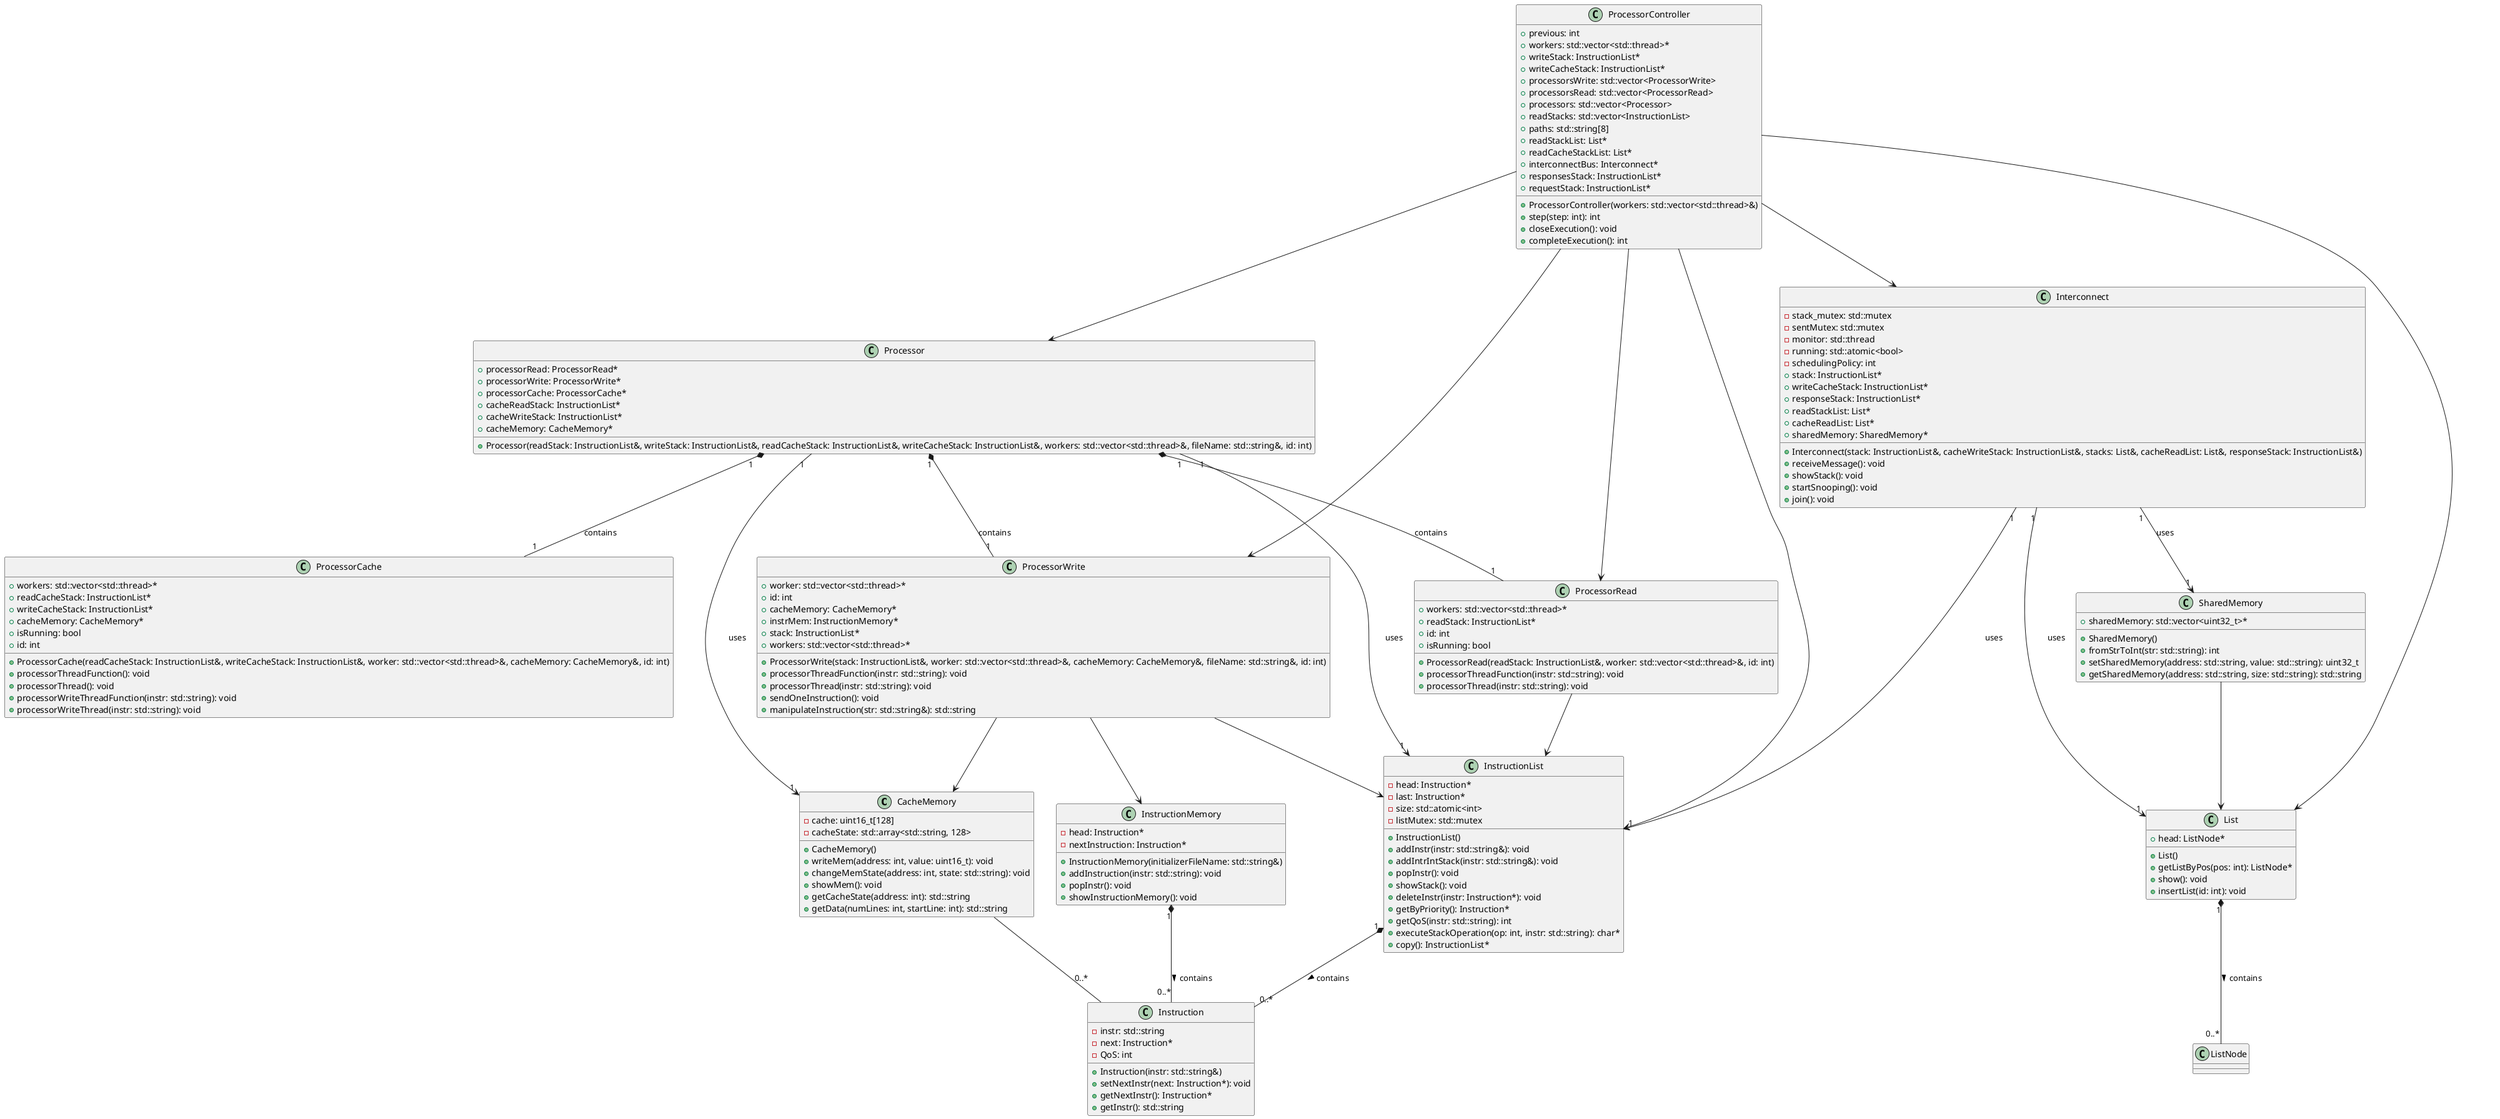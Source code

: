 @startuml
class CacheMemory {
  -cache: uint16_t[128]
  -cacheState: std::array<std::string, 128>
  +CacheMemory()
  +writeMem(address: int, value: uint16_t): void
  +changeMemState(address: int, state: std::string): void
  +showMem(): void
  +getCacheState(address: int): std::string
  +getData(numLines: int, startLine: int): std::string
}

class Instruction {
  -instr: std::string
  -next: Instruction*
  -QoS: int
  +Instruction(instr: std::string&)
  +setNextInstr(next: Instruction*): void
  +getNextInstr(): Instruction*
  +getInstr(): std::string
}

class InstructionList {
  -head: Instruction*
  -last: Instruction*
  -size: std::atomic<int>
  -listMutex: std::mutex
  +InstructionList()
  +addInstr(instr: std::string&): void
  +addIntrIntStack(instr: std::string&): void
  +popInstr(): void
  +showStack(): void
  +deleteInstr(instr: Instruction*): void
  +getByPriority(): Instruction*
  +getQoS(instr: std::string): int
  +executeStackOperation(op: int, instr: std::string): char*
  +copy(): InstructionList*
}

class InstructionMemory {
  -head: Instruction*
  -nextInstruction: Instruction*
  +InstructionMemory(initializerFileName: std::string&)
  +addInstruction(instr: std::string): void
  +popInstr(): void
  +showInstructionMemory(): void
}

class Interconnect {
  -stack_mutex: std::mutex
  -sentMutex: std::mutex
  -monitor: std::thread
  -running: std::atomic<bool>
  -schedulingPolicy: int
  +stack: InstructionList*
  +writeCacheStack: InstructionList*
  +responseStack: InstructionList*
  +readStackList: List*
  +cacheReadList: List*
  +sharedMemory: SharedMemory*
  +Interconnect(stack: InstructionList&, cacheWriteStack: InstructionList&, stacks: List&, cacheReadList: List&, responseStack: InstructionList&)
  +receiveMessage(): void
  +showStack(): void
  +startSnooping(): void
  +join(): void
}

class List {
  +head: ListNode*
  +List()
  +getListByPos(pos: int): ListNode*
  +show(): void
  +insertList(id: int): void
}

class Processor {
  +processorRead: ProcessorRead*
  +processorWrite: ProcessorWrite*
  +processorCache: ProcessorCache*
  +cacheReadStack: InstructionList*
  +cacheWriteStack: InstructionList*
  +cacheMemory: CacheMemory*
  +Processor(readStack: InstructionList&, writeStack: InstructionList&, readCacheStack: InstructionList&, writeCacheStack: InstructionList&, workers: std::vector<std::thread>&, fileName: std::string&, id: int)
}

class ProcessorRead {
  +ProcessorRead(readStack: InstructionList&, worker: std::vector<std::thread>&, id: int)
  +processorThreadFunction(instr: std::string): void
  +processorThread(instr: std::string): void
  +workers: std::vector<std::thread>*
  +readStack: InstructionList*
  +id: int
  +isRunning: bool
}

class ProcessorWrite {
  +ProcessorWrite(stack: InstructionList&, worker: std::vector<std::thread>&, cacheMemory: CacheMemory&, fileName: std::string&, id: int)
  +processorThreadFunction(instr: std::string): void
  +processorThread(instr: std::string): void
  +sendOneInstruction(): void
  +manipulateInstruction(str: std::string&): std::string
  +worker: std::vector<std::thread>*
  +id: int
  +cacheMemory: CacheMemory*
  +instrMem: InstructionMemory*
  +stack: InstructionList*
  +workers: std::vector<std::thread>*
}

class ProcessorCache {
  +ProcessorCache(readCacheStack: InstructionList&, writeCacheStack: InstructionList&, worker: std::vector<std::thread>&, cacheMemory: CacheMemory&, id: int)
  +processorThreadFunction(): void
  +processorThread(): void
  +processorWriteThreadFunction(instr: std::string): void
  +processorWriteThread(instr: std::string): void
  +workers: std::vector<std::thread>*
  +readCacheStack: InstructionList*
  +writeCacheStack: InstructionList*
  +cacheMemory: CacheMemory*
  +isRunning: bool
  +id: int
}

class ProcessorController {
  +ProcessorController(workers: std::vector<std::thread>&)
  +step(step: int): int
  +closeExecution(): void
  +completeExecution(): int
  +previous: int
  +workers: std::vector<std::thread>*
  +writeStack: InstructionList*
  +writeCacheStack: InstructionList*
  +processorsWrite: std::vector<ProcessorWrite>
  +processorsRead: std::vector<ProcessorRead>
  +processors: std::vector<Processor>
  +readStacks: std::vector<InstructionList>
  +paths: std::string[8]
  +readStackList: List*
  +readCacheStackList: List*
  +interconnectBus: Interconnect*
  +responsesStack: InstructionList*
  +requestStack: InstructionList*
}

class SharedMemory {
  +SharedMemory()
  +fromStrToInt(str: std::string): int
  +setSharedMemory(address: std::string, value: std::string): uint32_t
  +getSharedMemory(address: std::string, size: std::string): std::string
  +sharedMemory: std::vector<uint32_t>*
}

' Relationships
InstructionList "1" *-- "0..*" Instruction : contains >
InstructionMemory "1" *-- "0..*" Instruction : contains >
Interconnect "1" --> "1" InstructionList : uses
Interconnect "1" --> "1" List : uses
Interconnect "1" --> "1" SharedMemory : uses
List "1" *-- "0..*" ListNode : contains >
CacheMemory -- Instruction : "0..*" 
Processor "1" *-- "1" ProcessorRead : contains
Processor "1" *-- "1" ProcessorWrite : contains
Processor "1" *-- "1" ProcessorCache : contains
Processor "1" --> "1" InstructionList : uses
Processor "1" --> "1" CacheMemory : uses
ProcessorWrite --> InstructionList
ProcessorWrite --> CacheMemory
ProcessorWrite --> InstructionMemory
ProcessorRead --> InstructionList
ProcessorController --> InstructionList
ProcessorController --> Interconnect
ProcessorController --> Processor
ProcessorController --> ProcessorRead
ProcessorController --> ProcessorWrite
ProcessorController --> List
SharedMemory --> List
@enduml
